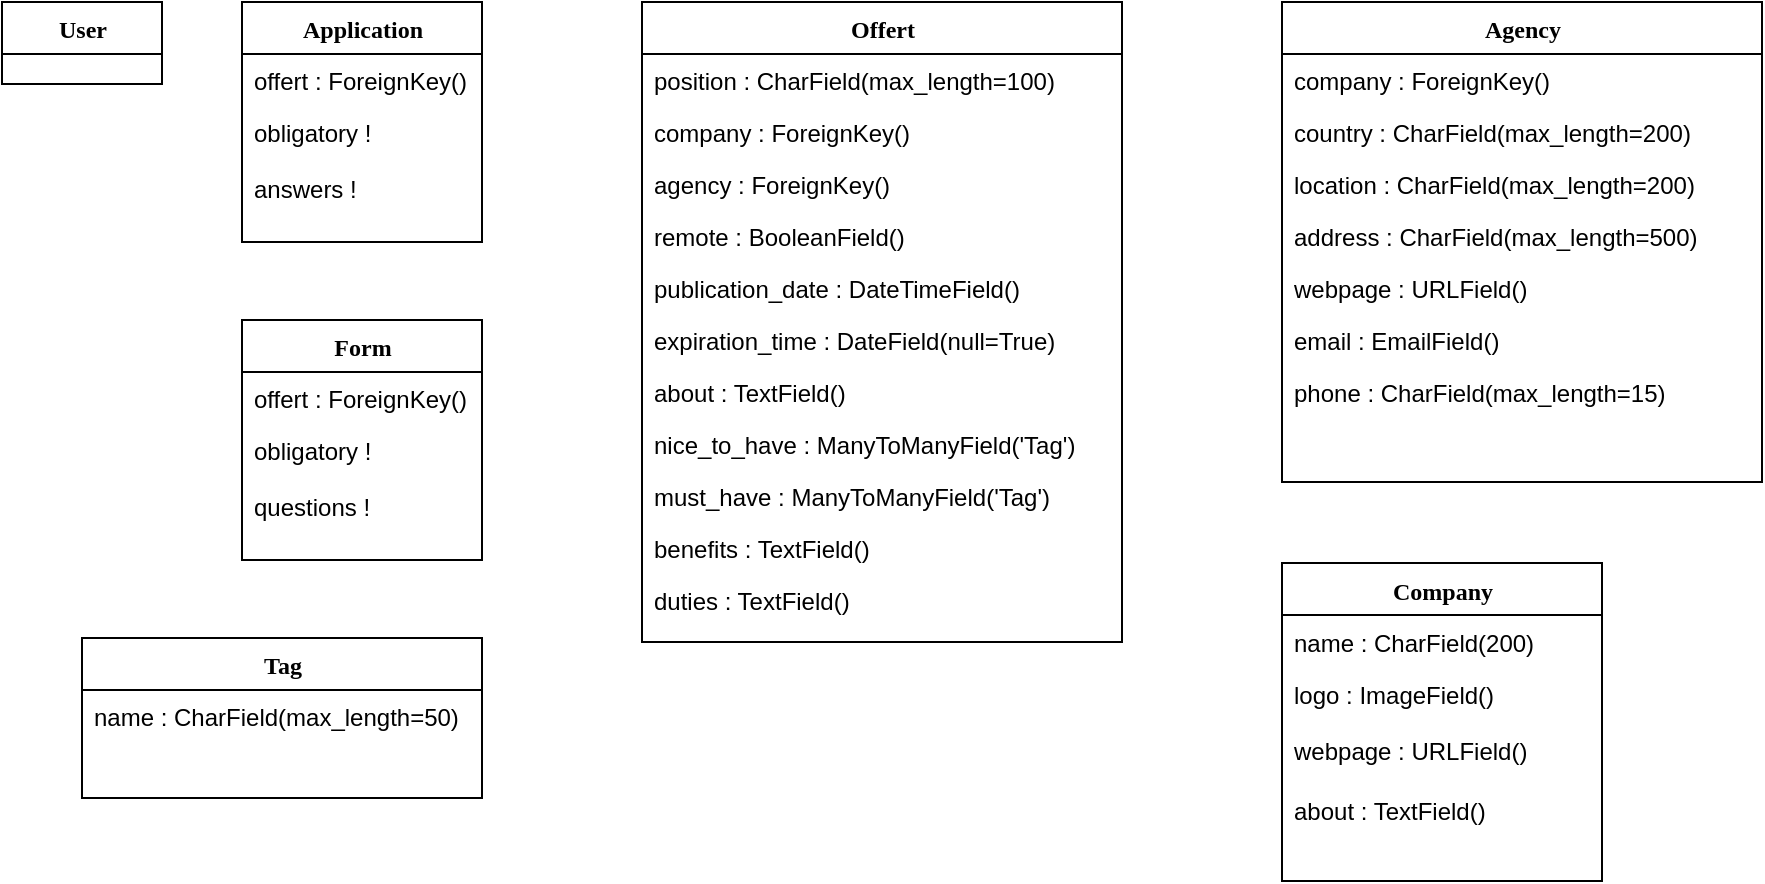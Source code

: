 <mxfile version="10.6.0" type="github"><diagram name="Page-1" id="9f46799a-70d6-7492-0946-bef42562c5a5"><mxGraphModel dx="1010" dy="559" grid="1" gridSize="10" guides="1" tooltips="1" connect="1" arrows="1" fold="1" page="1" pageScale="1" pageWidth="1100" pageHeight="850" background="#ffffff" math="0" shadow="0"><root><mxCell id="0"/><mxCell id="1" parent="0"/><mxCell id="78961159f06e98e8-30" value="Offert" style="swimlane;html=1;fontStyle=1;align=center;verticalAlign=top;childLayout=stackLayout;horizontal=1;startSize=26;horizontalStack=0;resizeParent=1;resizeLast=0;collapsible=1;marginBottom=0;swimlaneFillColor=#ffffff;rounded=0;shadow=0;comic=0;labelBackgroundColor=none;strokeColor=#000000;strokeWidth=1;fillColor=none;fontFamily=Verdana;fontSize=12;fontColor=#000000;" parent="1" vertex="1"><mxGeometry x="400" y="41" width="240" height="320" as="geometry"><mxRectangle x="470" y="83" width="70" height="26" as="alternateBounds"/></mxGeometry></mxCell><mxCell id="78961159f06e98e8-31" value="position : CharField(max_length=100)" style="text;html=1;strokeColor=none;fillColor=none;align=left;verticalAlign=top;spacingLeft=4;spacingRight=4;whiteSpace=wrap;overflow=hidden;rotatable=0;points=[[0,0.5],[1,0.5]];portConstraint=eastwest;" parent="78961159f06e98e8-30" vertex="1"><mxGeometry y="26" width="240" height="26" as="geometry"/></mxCell><mxCell id="78961159f06e98e8-32" value="company : ForeignKey()&lt;br&gt;&lt;br&gt;" style="text;html=1;strokeColor=none;fillColor=none;align=left;verticalAlign=top;spacingLeft=4;spacingRight=4;whiteSpace=wrap;overflow=hidden;rotatable=0;points=[[0,0.5],[1,0.5]];portConstraint=eastwest;" parent="78961159f06e98e8-30" vertex="1"><mxGeometry y="52" width="240" height="26" as="geometry"/></mxCell><mxCell id="biZlyS47IAcy7G330S6t-6" value="agency : ForeignKey()" style="text;html=1;strokeColor=none;fillColor=none;align=left;verticalAlign=top;spacingLeft=4;spacingRight=4;whiteSpace=wrap;overflow=hidden;rotatable=0;points=[[0,0.5],[1,0.5]];portConstraint=eastwest;" parent="78961159f06e98e8-30" vertex="1"><mxGeometry y="78" width="240" height="26" as="geometry"/></mxCell><mxCell id="biZlyS47IAcy7G330S6t-12" value="remote : BooleanField()" style="text;html=1;strokeColor=none;fillColor=none;align=left;verticalAlign=top;spacingLeft=4;spacingRight=4;whiteSpace=wrap;overflow=hidden;rotatable=0;points=[[0,0.5],[1,0.5]];portConstraint=eastwest;" parent="78961159f06e98e8-30" vertex="1"><mxGeometry y="104" width="240" height="26" as="geometry"/></mxCell><mxCell id="biZlyS47IAcy7G330S6t-13" value="publication_date : DateTimeField()" style="text;html=1;strokeColor=none;fillColor=none;align=left;verticalAlign=top;spacingLeft=4;spacingRight=4;whiteSpace=wrap;overflow=hidden;rotatable=0;points=[[0,0.5],[1,0.5]];portConstraint=eastwest;" parent="78961159f06e98e8-30" vertex="1"><mxGeometry y="130" width="240" height="26" as="geometry"/></mxCell><mxCell id="biZlyS47IAcy7G330S6t-14" value="expiration_time : DateField(null=True)" style="text;html=1;strokeColor=none;fillColor=none;align=left;verticalAlign=top;spacingLeft=4;spacingRight=4;whiteSpace=wrap;overflow=hidden;rotatable=0;points=[[0,0.5],[1,0.5]];portConstraint=eastwest;" parent="78961159f06e98e8-30" vertex="1"><mxGeometry y="156" width="240" height="26" as="geometry"/></mxCell><mxCell id="biZlyS47IAcy7G330S6t-23" value="about : TextField()" style="text;html=1;strokeColor=none;fillColor=none;align=left;verticalAlign=top;spacingLeft=4;spacingRight=4;whiteSpace=wrap;overflow=hidden;rotatable=0;points=[[0,0.5],[1,0.5]];portConstraint=eastwest;" parent="78961159f06e98e8-30" vertex="1"><mxGeometry y="182" width="240" height="26" as="geometry"/></mxCell><mxCell id="biZlyS47IAcy7G330S6t-25" value="nice_to_have : ManyToManyField('Tag')" style="text;html=1;strokeColor=none;fillColor=none;align=left;verticalAlign=top;spacingLeft=4;spacingRight=4;whiteSpace=wrap;overflow=hidden;rotatable=0;points=[[0,0.5],[1,0.5]];portConstraint=eastwest;" parent="78961159f06e98e8-30" vertex="1"><mxGeometry y="208" width="240" height="26" as="geometry"/></mxCell><mxCell id="biZlyS47IAcy7G330S6t-24" value="must_have : ManyToManyField('Tag')" style="text;html=1;strokeColor=none;fillColor=none;align=left;verticalAlign=top;spacingLeft=4;spacingRight=4;whiteSpace=wrap;overflow=hidden;rotatable=0;points=[[0,0.5],[1,0.5]];portConstraint=eastwest;" parent="78961159f06e98e8-30" vertex="1"><mxGeometry y="234" width="240" height="26" as="geometry"/></mxCell><mxCell id="biZlyS47IAcy7G330S6t-26" value="benefits : TextField()" style="text;html=1;strokeColor=none;fillColor=none;align=left;verticalAlign=top;spacingLeft=4;spacingRight=4;whiteSpace=wrap;overflow=hidden;rotatable=0;points=[[0,0.5],[1,0.5]];portConstraint=eastwest;" parent="78961159f06e98e8-30" vertex="1"><mxGeometry y="260" width="240" height="26" as="geometry"/></mxCell><mxCell id="biZlyS47IAcy7G330S6t-27" value="duties : TextField()&lt;br&gt;" style="text;html=1;strokeColor=none;fillColor=none;align=left;verticalAlign=top;spacingLeft=4;spacingRight=4;whiteSpace=wrap;overflow=hidden;rotatable=0;points=[[0,0.5],[1,0.5]];portConstraint=eastwest;" parent="78961159f06e98e8-30" vertex="1"><mxGeometry y="286" width="240" height="34" as="geometry"/></mxCell><mxCell id="biZlyS47IAcy7G330S6t-7" value="Agency" style="swimlane;html=1;fontStyle=1;align=center;verticalAlign=top;childLayout=stackLayout;horizontal=1;startSize=26;horizontalStack=0;resizeParent=1;resizeLast=0;collapsible=1;marginBottom=0;swimlaneFillColor=#ffffff;rounded=0;shadow=0;comic=0;labelBackgroundColor=none;strokeColor=#000000;strokeWidth=1;fillColor=none;fontFamily=Verdana;fontSize=12;fontColor=#000000;" parent="1" vertex="1"><mxGeometry x="720" y="41" width="240" height="240" as="geometry"><mxRectangle x="470" y="83" width="70" height="26" as="alternateBounds"/></mxGeometry></mxCell><mxCell id="euUQHr2dCqcNhZSdb6Lf-1" value="company : ForeignKey()" style="text;html=1;strokeColor=none;fillColor=none;align=left;verticalAlign=top;spacingLeft=4;spacingRight=4;whiteSpace=wrap;overflow=hidden;rotatable=0;points=[[0,0.5],[1,0.5]];portConstraint=eastwest;" parent="biZlyS47IAcy7G330S6t-7" vertex="1"><mxGeometry y="26" width="240" height="26" as="geometry"/></mxCell><mxCell id="biZlyS47IAcy7G330S6t-8" value="country : CharField(max_length=200)" style="text;html=1;strokeColor=none;fillColor=none;align=left;verticalAlign=top;spacingLeft=4;spacingRight=4;whiteSpace=wrap;overflow=hidden;rotatable=0;points=[[0,0.5],[1,0.5]];portConstraint=eastwest;" parent="biZlyS47IAcy7G330S6t-7" vertex="1"><mxGeometry y="52" width="240" height="26" as="geometry"/></mxCell><mxCell id="biZlyS47IAcy7G330S6t-9" value="location : CharField(max_length=200)" style="text;html=1;strokeColor=none;fillColor=none;align=left;verticalAlign=top;spacingLeft=4;spacingRight=4;whiteSpace=wrap;overflow=hidden;rotatable=0;points=[[0,0.5],[1,0.5]];portConstraint=eastwest;" parent="biZlyS47IAcy7G330S6t-7" vertex="1"><mxGeometry y="78" width="240" height="26" as="geometry"/></mxCell><mxCell id="biZlyS47IAcy7G330S6t-11" value="address : CharField(max_length=500)" style="text;html=1;strokeColor=none;fillColor=none;align=left;verticalAlign=top;spacingLeft=4;spacingRight=4;whiteSpace=wrap;overflow=hidden;rotatable=0;points=[[0,0.5],[1,0.5]];portConstraint=eastwest;" parent="biZlyS47IAcy7G330S6t-7" vertex="1"><mxGeometry y="104" width="240" height="26" as="geometry"/></mxCell><mxCell id="biZlyS47IAcy7G330S6t-20" value="webpage : URLField()" style="text;html=1;strokeColor=none;fillColor=none;align=left;verticalAlign=top;spacingLeft=4;spacingRight=4;whiteSpace=wrap;overflow=hidden;rotatable=0;points=[[0,0.5],[1,0.5]];portConstraint=eastwest;" parent="biZlyS47IAcy7G330S6t-7" vertex="1"><mxGeometry y="130" width="240" height="26" as="geometry"/></mxCell><mxCell id="biZlyS47IAcy7G330S6t-18" value="email : EmailField()" style="text;html=1;strokeColor=none;fillColor=none;align=left;verticalAlign=top;spacingLeft=4;spacingRight=4;whiteSpace=wrap;overflow=hidden;rotatable=0;points=[[0,0.5],[1,0.5]];portConstraint=eastwest;" parent="biZlyS47IAcy7G330S6t-7" vertex="1"><mxGeometry y="156" width="240" height="26" as="geometry"/></mxCell><mxCell id="biZlyS47IAcy7G330S6t-19" value="phone : CharField(max_length=15)" style="text;html=1;strokeColor=none;fillColor=none;align=left;verticalAlign=top;spacingLeft=4;spacingRight=4;whiteSpace=wrap;overflow=hidden;rotatable=0;points=[[0,0.5],[1,0.5]];portConstraint=eastwest;" parent="biZlyS47IAcy7G330S6t-7" vertex="1"><mxGeometry y="182" width="240" height="58" as="geometry"/></mxCell><mxCell id="biZlyS47IAcy7G330S6t-15" value="Company" style="swimlane;html=1;fontStyle=1;align=center;verticalAlign=top;childLayout=stackLayout;horizontal=1;startSize=26;horizontalStack=0;resizeParent=1;resizeLast=0;collapsible=1;marginBottom=0;swimlaneFillColor=#ffffff;rounded=0;shadow=0;comic=0;labelBackgroundColor=none;strokeColor=#000000;strokeWidth=1;fillColor=none;fontFamily=Verdana;fontSize=12;fontColor=#000000;" parent="1" vertex="1"><mxGeometry x="720" y="321.5" width="160" height="159" as="geometry"><mxRectangle x="470" y="83" width="70" height="26" as="alternateBounds"/></mxGeometry></mxCell><mxCell id="biZlyS47IAcy7G330S6t-16" value="name : CharField(200)" style="text;html=1;strokeColor=none;fillColor=none;align=left;verticalAlign=top;spacingLeft=4;spacingRight=4;whiteSpace=wrap;overflow=hidden;rotatable=0;points=[[0,0.5],[1,0.5]];portConstraint=eastwest;" parent="biZlyS47IAcy7G330S6t-15" vertex="1"><mxGeometry y="26" width="160" height="26" as="geometry"/></mxCell><mxCell id="biZlyS47IAcy7G330S6t-17" value="logo : ImageField()" style="text;html=1;strokeColor=none;fillColor=none;align=left;verticalAlign=top;spacingLeft=4;spacingRight=4;whiteSpace=wrap;overflow=hidden;rotatable=0;points=[[0,0.5],[1,0.5]];portConstraint=eastwest;" parent="biZlyS47IAcy7G330S6t-15" vertex="1"><mxGeometry y="52" width="160" height="28" as="geometry"/></mxCell><mxCell id="biZlyS47IAcy7G330S6t-21" value="webpage : URLField()" style="text;html=1;strokeColor=none;fillColor=none;align=left;verticalAlign=top;spacingLeft=4;spacingRight=4;whiteSpace=wrap;overflow=hidden;rotatable=0;points=[[0,0.5],[1,0.5]];portConstraint=eastwest;" parent="biZlyS47IAcy7G330S6t-15" vertex="1"><mxGeometry y="80" width="160" height="30" as="geometry"/></mxCell><mxCell id="5sxY9TFr7dOvRALVCxJj-1" value="about : TextField()" style="text;html=1;strokeColor=none;fillColor=none;align=left;verticalAlign=top;spacingLeft=4;spacingRight=4;whiteSpace=wrap;overflow=hidden;rotatable=0;points=[[0,0.5],[1,0.5]];portConstraint=eastwest;" parent="biZlyS47IAcy7G330S6t-15" vertex="1"><mxGeometry y="110" width="160" height="26" as="geometry"/></mxCell><mxCell id="biZlyS47IAcy7G330S6t-28" value="User" style="swimlane;html=1;fontStyle=1;align=center;verticalAlign=top;childLayout=stackLayout;horizontal=1;startSize=26;horizontalStack=0;resizeParent=1;resizeLast=0;collapsible=1;marginBottom=0;swimlaneFillColor=#ffffff;rounded=0;shadow=0;comic=0;labelBackgroundColor=none;strokeColor=#000000;strokeWidth=1;fillColor=none;fontFamily=Verdana;fontSize=12;fontColor=#000000;" parent="1" vertex="1"><mxGeometry x="80" y="41" width="80" height="41" as="geometry"><mxRectangle x="720" y="290" width="70" height="26" as="alternateBounds"/></mxGeometry></mxCell><mxCell id="biZlyS47IAcy7G330S6t-32" value="Application" style="swimlane;html=1;fontStyle=1;align=center;verticalAlign=top;childLayout=stackLayout;horizontal=1;startSize=26;horizontalStack=0;resizeParent=1;resizeLast=0;collapsible=1;marginBottom=0;swimlaneFillColor=#ffffff;rounded=0;shadow=0;comic=0;labelBackgroundColor=none;strokeColor=#000000;strokeWidth=1;fillColor=none;fontFamily=Verdana;fontSize=12;fontColor=#000000;" parent="1" vertex="1"><mxGeometry x="200" y="41" width="120" height="120" as="geometry"><mxRectangle x="320" y="277" width="70" height="26" as="alternateBounds"/></mxGeometry></mxCell><mxCell id="euUQHr2dCqcNhZSdb6Lf-2" value="offert : ForeignKey()&lt;br&gt;&lt;br&gt;" style="text;html=1;strokeColor=none;fillColor=none;align=left;verticalAlign=top;spacingLeft=4;spacingRight=4;whiteSpace=wrap;overflow=hidden;rotatable=0;points=[[0,0.5],[1,0.5]];portConstraint=eastwest;" parent="biZlyS47IAcy7G330S6t-32" vertex="1"><mxGeometry y="26" width="120" height="26" as="geometry"/></mxCell><mxCell id="euUQHr2dCqcNhZSdb6Lf-8" value="obligatory !&lt;br&gt;" style="text;html=1;strokeColor=none;fillColor=none;align=left;verticalAlign=top;spacingLeft=4;spacingRight=4;whiteSpace=wrap;overflow=hidden;rotatable=0;points=[[0,0.5],[1,0.5]];portConstraint=eastwest;" parent="biZlyS47IAcy7G330S6t-32" vertex="1"><mxGeometry y="52" width="120" height="28" as="geometry"/></mxCell><mxCell id="euUQHr2dCqcNhZSdb6Lf-7" value="answers !&lt;br&gt;" style="text;html=1;strokeColor=none;fillColor=none;align=left;verticalAlign=top;spacingLeft=4;spacingRight=4;whiteSpace=wrap;overflow=hidden;rotatable=0;points=[[0,0.5],[1,0.5]];portConstraint=eastwest;" parent="biZlyS47IAcy7G330S6t-32" vertex="1"><mxGeometry y="80" width="120" height="40" as="geometry"/></mxCell><mxCell id="euUQHr2dCqcNhZSdb6Lf-3" value="Form" style="swimlane;html=1;fontStyle=1;align=center;verticalAlign=top;childLayout=stackLayout;horizontal=1;startSize=26;horizontalStack=0;resizeParent=1;resizeLast=0;collapsible=1;marginBottom=0;swimlaneFillColor=#ffffff;rounded=0;shadow=0;comic=0;labelBackgroundColor=none;strokeColor=#000000;strokeWidth=1;fillColor=none;fontFamily=Verdana;fontSize=12;fontColor=#000000;" parent="1" vertex="1"><mxGeometry x="200" y="200" width="120" height="120" as="geometry"><mxRectangle x="470" y="83" width="70" height="26" as="alternateBounds"/></mxGeometry></mxCell><mxCell id="euUQHr2dCqcNhZSdb6Lf-4" value="offert : ForeignKey()&lt;br&gt;&lt;br&gt;" style="text;html=1;strokeColor=none;fillColor=none;align=left;verticalAlign=top;spacingLeft=4;spacingRight=4;whiteSpace=wrap;overflow=hidden;rotatable=0;points=[[0,0.5],[1,0.5]];portConstraint=eastwest;" parent="euUQHr2dCqcNhZSdb6Lf-3" vertex="1"><mxGeometry y="26" width="120" height="26" as="geometry"/></mxCell><mxCell id="euUQHr2dCqcNhZSdb6Lf-5" value="obligatory !&lt;br&gt;" style="text;html=1;strokeColor=none;fillColor=none;align=left;verticalAlign=top;spacingLeft=4;spacingRight=4;whiteSpace=wrap;overflow=hidden;rotatable=0;points=[[0,0.5],[1,0.5]];portConstraint=eastwest;" parent="euUQHr2dCqcNhZSdb6Lf-3" vertex="1"><mxGeometry y="52" width="120" height="28" as="geometry"/></mxCell><mxCell id="euUQHr2dCqcNhZSdb6Lf-6" value="questions !&lt;br&gt;" style="text;html=1;strokeColor=none;fillColor=none;align=left;verticalAlign=top;spacingLeft=4;spacingRight=4;whiteSpace=wrap;overflow=hidden;rotatable=0;points=[[0,0.5],[1,0.5]];portConstraint=eastwest;" parent="euUQHr2dCqcNhZSdb6Lf-3" vertex="1"><mxGeometry y="80" width="120" height="26" as="geometry"/></mxCell><mxCell id="euUQHr2dCqcNhZSdb6Lf-10" value="Tag" style="swimlane;html=1;fontStyle=1;align=center;verticalAlign=top;childLayout=stackLayout;horizontal=1;startSize=26;horizontalStack=0;resizeParent=1;resizeLast=0;collapsible=1;marginBottom=0;swimlaneFillColor=#ffffff;rounded=0;shadow=0;comic=0;labelBackgroundColor=none;strokeColor=#000000;strokeWidth=1;fillColor=none;fontFamily=Verdana;fontSize=12;fontColor=#000000;" parent="1" vertex="1"><mxGeometry x="120" y="359" width="200" height="80" as="geometry"><mxRectangle x="470" y="83" width="70" height="26" as="alternateBounds"/></mxGeometry></mxCell><mxCell id="euUQHr2dCqcNhZSdb6Lf-11" value="name : CharField(max_length=50)&lt;br&gt;" style="text;html=1;strokeColor=none;fillColor=none;align=left;verticalAlign=top;spacingLeft=4;spacingRight=4;whiteSpace=wrap;overflow=hidden;rotatable=0;points=[[0,0.5],[1,0.5]];portConstraint=eastwest;" parent="euUQHr2dCqcNhZSdb6Lf-10" vertex="1"><mxGeometry y="26" width="200" height="26" as="geometry"/></mxCell></root></mxGraphModel></diagram></mxfile>